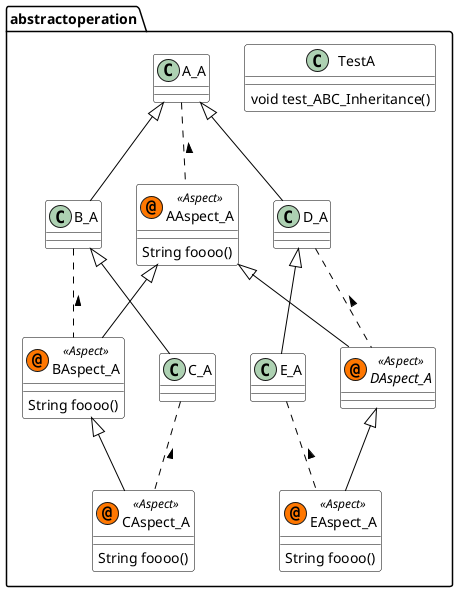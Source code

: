 @startuml

skinparam class {
	BackgroundColor White
	ArrowColor Black
	BorderColor Black
}
package abstractoperation {
	class	TestA {
		void test_ABC_Inheritance()
	}
	class	A_A {
	}
	class	B_A {
	}
	class	C_A {
	}
	class	D_A {
	}
	class	E_A {
	}
	class	AAspect_A << (@,#FF7700) Aspect >> {
		String foooo()
	}
	class	BAspect_A << (@,#FF7700) Aspect >> {
		String foooo()
	}
	class	CAspect_A << (@,#FF7700) Aspect >> {
		String foooo()
	}
	abstract	DAspect_A << (@,#FF7700) Aspect >> {
	}
	class	EAspect_A << (@,#FF7700) Aspect >> {
		String foooo()
	}
}
A_A <|-- B_A      
B_A <|-- C_A      
A_A <|-- D_A      
D_A <|-- E_A      
A_A .. AAspect_A : <      
AAspect_A <|-- BAspect_A      
B_A .. BAspect_A : <      
BAspect_A <|-- CAspect_A      
C_A .. CAspect_A : <      
AAspect_A <|-- DAspect_A      
D_A .. DAspect_A : <      
DAspect_A <|-- EAspect_A      
E_A .. EAspect_A : <      
@enduml
